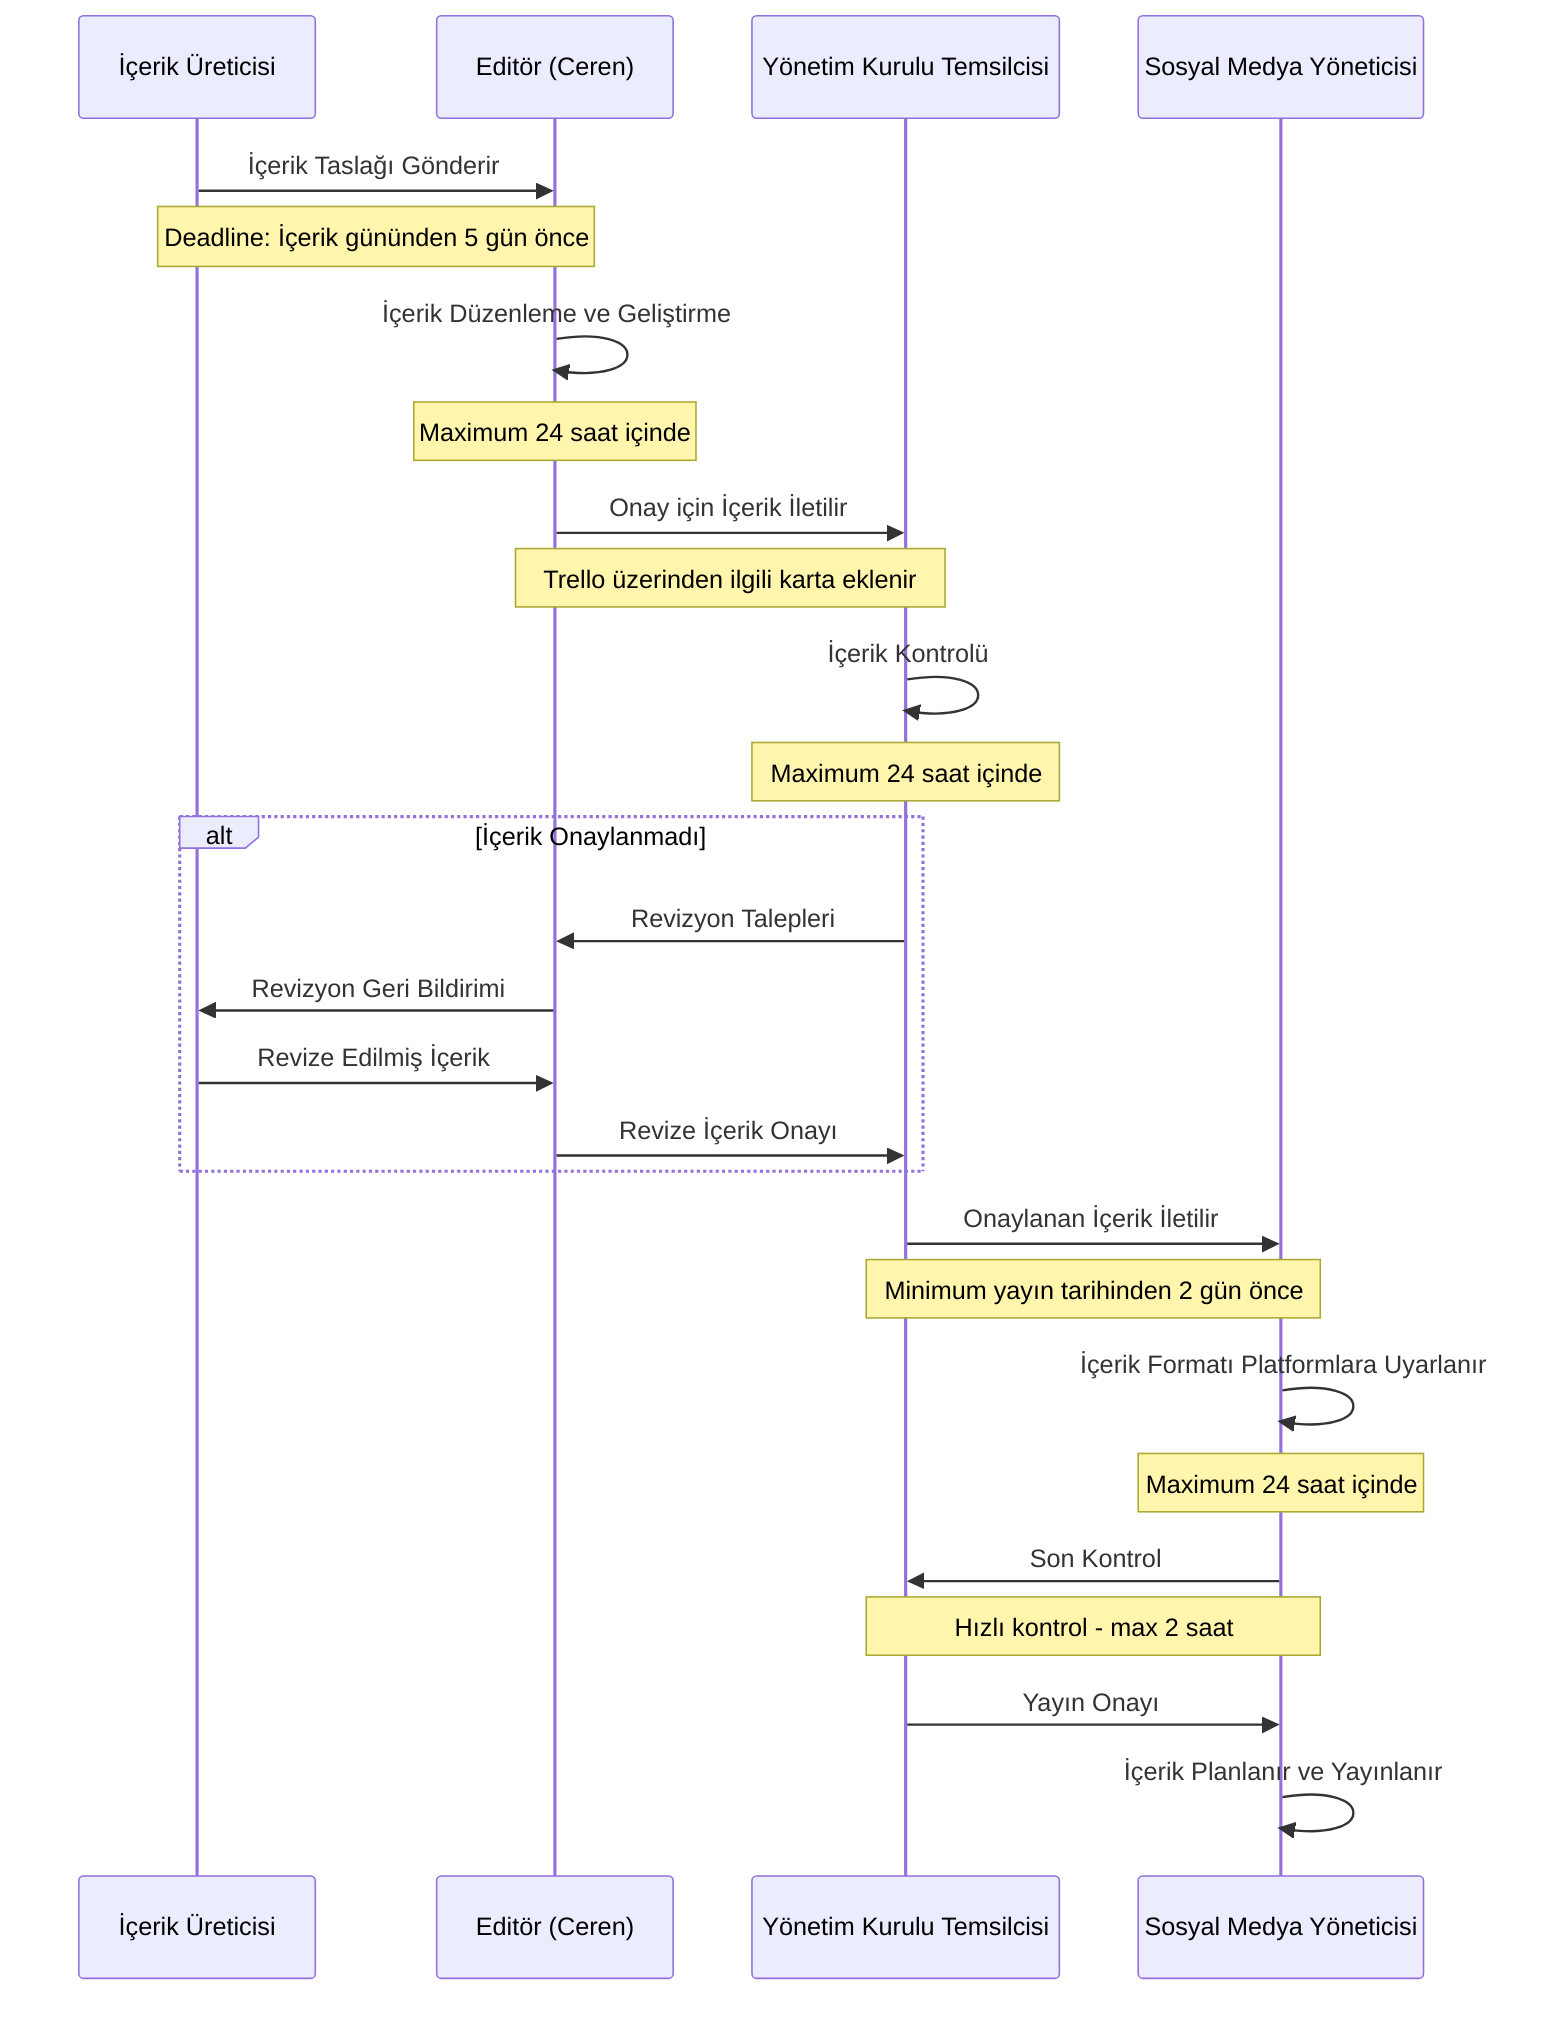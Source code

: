 sequenceDiagram
    participant IU as İçerik Üreticisi
    participant ED as Editör (Ceren)
    participant YK as Yönetim Kurulu Temsilcisi
    participant SM as Sosyal Medya Yöneticisi
    
    IU->>ED: İçerik Taslağı Gönderir
    Note over IU,ED: Deadline: İçerik gününden 5 gün önce
    
    ED->>ED: İçerik Düzenleme ve Geliştirme
    Note over ED: Maximum 24 saat içinde
    
    ED->>YK: Onay için İçerik İletilir
    Note over ED,YK: Trello üzerinden ilgili karta eklenir
    
    YK->>YK: İçerik Kontrolü
    Note over YK: Maximum 24 saat içinde
    
    alt İçerik Onaylanmadı
        YK->>ED: Revizyon Talepleri
        ED->>IU: Revizyon Geri Bildirimi
        IU->>ED: Revize Edilmiş İçerik
        ED->>YK: Revize İçerik Onayı
    end
    
    YK->>SM: Onaylanan İçerik İletilir
    Note over YK,SM: Minimum yayın tarihinden 2 gün önce
    
    SM->>SM: İçerik Formatı Platformlara Uyarlanır
    Note over SM: Maximum 24 saat içinde
    
    SM->>YK: Son Kontrol
    Note over SM,YK: Hızlı kontrol - max 2 saat
    
    YK->>SM: Yayın Onayı
    
    SM->>SM: İçerik Planlanır ve Yayınlanır